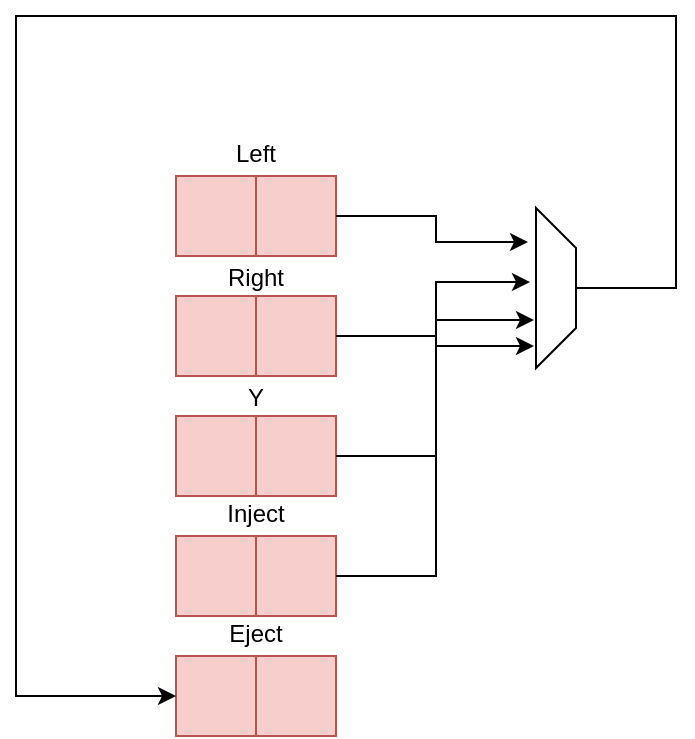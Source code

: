 <mxfile version="27.1.1">
  <diagram name="第 1 页" id="hw428ZRtwyY7hfmmKWgX">
    <mxGraphModel dx="754" dy="585" grid="1" gridSize="10" guides="1" tooltips="1" connect="0" arrows="1" fold="1" page="1" pageScale="1" pageWidth="827" pageHeight="1169" math="0" shadow="0">
      <root>
        <mxCell id="0" />
        <mxCell id="1" parent="0" />
        <mxCell id="yI1s5PXORoG2Z5ysr0Zk-21" value="" style="group" vertex="1" connectable="0" parent="1">
          <mxGeometry x="200" y="120" width="80" height="40" as="geometry" />
        </mxCell>
        <mxCell id="yI1s5PXORoG2Z5ysr0Zk-7" value="" style="rounded=0;whiteSpace=wrap;html=1;fillColor=#f8cecc;strokeColor=#b85450;" vertex="1" parent="yI1s5PXORoG2Z5ysr0Zk-21">
          <mxGeometry width="40" height="40" as="geometry" />
        </mxCell>
        <mxCell id="yI1s5PXORoG2Z5ysr0Zk-8" value="" style="rounded=0;whiteSpace=wrap;html=1;fillColor=#f8cecc;strokeColor=#b85450;" vertex="1" parent="yI1s5PXORoG2Z5ysr0Zk-21">
          <mxGeometry x="40" width="40" height="40" as="geometry" />
        </mxCell>
        <mxCell id="yI1s5PXORoG2Z5ysr0Zk-22" value="" style="group" vertex="1" connectable="0" parent="1">
          <mxGeometry x="200" y="240" width="80" height="40" as="geometry" />
        </mxCell>
        <mxCell id="yI1s5PXORoG2Z5ysr0Zk-23" value="" style="rounded=0;whiteSpace=wrap;html=1;fillColor=#f8cecc;strokeColor=#b85450;" vertex="1" parent="yI1s5PXORoG2Z5ysr0Zk-22">
          <mxGeometry width="40" height="40" as="geometry" />
        </mxCell>
        <mxCell id="yI1s5PXORoG2Z5ysr0Zk-24" value="" style="rounded=0;whiteSpace=wrap;html=1;fillColor=#f8cecc;strokeColor=#b85450;" vertex="1" parent="yI1s5PXORoG2Z5ysr0Zk-22">
          <mxGeometry x="40" width="40" height="40" as="geometry" />
        </mxCell>
        <mxCell id="yI1s5PXORoG2Z5ysr0Zk-25" value="" style="group" vertex="1" connectable="0" parent="1">
          <mxGeometry x="200" y="180" width="80" height="40" as="geometry" />
        </mxCell>
        <mxCell id="yI1s5PXORoG2Z5ysr0Zk-26" value="" style="rounded=0;whiteSpace=wrap;html=1;fillColor=#f8cecc;strokeColor=#b85450;" vertex="1" parent="yI1s5PXORoG2Z5ysr0Zk-25">
          <mxGeometry width="40" height="40" as="geometry" />
        </mxCell>
        <mxCell id="yI1s5PXORoG2Z5ysr0Zk-27" value="" style="rounded=0;whiteSpace=wrap;html=1;fillColor=#f8cecc;strokeColor=#b85450;" vertex="1" parent="yI1s5PXORoG2Z5ysr0Zk-25">
          <mxGeometry x="40" width="40" height="40" as="geometry" />
        </mxCell>
        <mxCell id="yI1s5PXORoG2Z5ysr0Zk-28" value="" style="group" vertex="1" connectable="0" parent="1">
          <mxGeometry x="200" y="360" width="80" height="40" as="geometry" />
        </mxCell>
        <mxCell id="yI1s5PXORoG2Z5ysr0Zk-29" value="" style="rounded=0;whiteSpace=wrap;html=1;fillColor=#f8cecc;strokeColor=#b85450;" vertex="1" parent="yI1s5PXORoG2Z5ysr0Zk-28">
          <mxGeometry width="40" height="40" as="geometry" />
        </mxCell>
        <mxCell id="yI1s5PXORoG2Z5ysr0Zk-30" value="" style="rounded=0;whiteSpace=wrap;html=1;fillColor=#f8cecc;strokeColor=#b85450;" vertex="1" parent="yI1s5PXORoG2Z5ysr0Zk-28">
          <mxGeometry x="40" width="40" height="40" as="geometry" />
        </mxCell>
        <mxCell id="yI1s5PXORoG2Z5ysr0Zk-31" value="" style="group" vertex="1" connectable="0" parent="1">
          <mxGeometry x="200" y="300" width="80" height="40" as="geometry" />
        </mxCell>
        <mxCell id="yI1s5PXORoG2Z5ysr0Zk-32" value="" style="rounded=0;whiteSpace=wrap;html=1;fillColor=#f8cecc;strokeColor=#b85450;" vertex="1" parent="yI1s5PXORoG2Z5ysr0Zk-31">
          <mxGeometry width="40" height="40" as="geometry" />
        </mxCell>
        <mxCell id="yI1s5PXORoG2Z5ysr0Zk-33" value="" style="rounded=0;whiteSpace=wrap;html=1;fillColor=#f8cecc;strokeColor=#b85450;" vertex="1" parent="yI1s5PXORoG2Z5ysr0Zk-31">
          <mxGeometry x="40" width="40" height="40" as="geometry" />
        </mxCell>
        <mxCell id="yI1s5PXORoG2Z5ysr0Zk-34" value="Left" style="text;html=1;align=center;verticalAlign=middle;whiteSpace=wrap;rounded=0;" vertex="1" parent="1">
          <mxGeometry x="210" y="94" width="60" height="30" as="geometry" />
        </mxCell>
        <mxCell id="yI1s5PXORoG2Z5ysr0Zk-35" value="Right" style="text;html=1;align=center;verticalAlign=middle;whiteSpace=wrap;rounded=0;" vertex="1" parent="1">
          <mxGeometry x="210" y="156" width="60" height="30" as="geometry" />
        </mxCell>
        <mxCell id="yI1s5PXORoG2Z5ysr0Zk-36" value="Y" style="text;html=1;align=center;verticalAlign=middle;whiteSpace=wrap;rounded=0;" vertex="1" parent="1">
          <mxGeometry x="210" y="216" width="60" height="30" as="geometry" />
        </mxCell>
        <mxCell id="yI1s5PXORoG2Z5ysr0Zk-37" value="Inject" style="text;html=1;align=center;verticalAlign=middle;whiteSpace=wrap;rounded=0;" vertex="1" parent="1">
          <mxGeometry x="210" y="274" width="60" height="30" as="geometry" />
        </mxCell>
        <mxCell id="yI1s5PXORoG2Z5ysr0Zk-38" value="Eject" style="text;html=1;align=center;verticalAlign=middle;whiteSpace=wrap;rounded=0;" vertex="1" parent="1">
          <mxGeometry x="210" y="334" width="60" height="30" as="geometry" />
        </mxCell>
        <mxCell id="yI1s5PXORoG2Z5ysr0Zk-39" value="" style="shape=trapezoid;perimeter=trapezoidPerimeter;whiteSpace=wrap;html=1;fixedSize=1;rotation=90;" vertex="1" parent="1">
          <mxGeometry x="350" y="166" width="80" height="20" as="geometry" />
        </mxCell>
        <mxCell id="yI1s5PXORoG2Z5ysr0Zk-40" style="edgeStyle=orthogonalEdgeStyle;rounded=0;orthogonalLoop=1;jettySize=auto;html=1;entryX=0.213;entryY=1.2;entryDx=0;entryDy=0;entryPerimeter=0;" edge="1" parent="1" source="yI1s5PXORoG2Z5ysr0Zk-8" target="yI1s5PXORoG2Z5ysr0Zk-39">
          <mxGeometry relative="1" as="geometry" />
        </mxCell>
        <mxCell id="yI1s5PXORoG2Z5ysr0Zk-41" style="edgeStyle=orthogonalEdgeStyle;rounded=0;orthogonalLoop=1;jettySize=auto;html=1;entryX=0.463;entryY=1.15;entryDx=0;entryDy=0;entryPerimeter=0;" edge="1" parent="1" source="yI1s5PXORoG2Z5ysr0Zk-27" target="yI1s5PXORoG2Z5ysr0Zk-39">
          <mxGeometry relative="1" as="geometry" />
        </mxCell>
        <mxCell id="yI1s5PXORoG2Z5ysr0Zk-42" style="edgeStyle=orthogonalEdgeStyle;rounded=0;orthogonalLoop=1;jettySize=auto;html=1;entryX=0.7;entryY=1.05;entryDx=0;entryDy=0;entryPerimeter=0;" edge="1" parent="1" source="yI1s5PXORoG2Z5ysr0Zk-24" target="yI1s5PXORoG2Z5ysr0Zk-39">
          <mxGeometry relative="1" as="geometry" />
        </mxCell>
        <mxCell id="yI1s5PXORoG2Z5ysr0Zk-43" style="edgeStyle=orthogonalEdgeStyle;rounded=0;orthogonalLoop=1;jettySize=auto;html=1;entryX=0.863;entryY=1.05;entryDx=0;entryDy=0;entryPerimeter=0;" edge="1" parent="1" source="yI1s5PXORoG2Z5ysr0Zk-33" target="yI1s5PXORoG2Z5ysr0Zk-39">
          <mxGeometry relative="1" as="geometry" />
        </mxCell>
        <mxCell id="yI1s5PXORoG2Z5ysr0Zk-44" style="edgeStyle=orthogonalEdgeStyle;rounded=0;orthogonalLoop=1;jettySize=auto;html=1;entryX=0;entryY=0.5;entryDx=0;entryDy=0;entryPerimeter=0;" edge="1" parent="1" source="yI1s5PXORoG2Z5ysr0Zk-39" target="yI1s5PXORoG2Z5ysr0Zk-29">
          <mxGeometry relative="1" as="geometry">
            <Array as="points">
              <mxPoint x="450" y="176" />
              <mxPoint x="450" y="40" />
              <mxPoint x="120" y="40" />
              <mxPoint x="120" y="380" />
            </Array>
          </mxGeometry>
        </mxCell>
      </root>
    </mxGraphModel>
  </diagram>
</mxfile>
